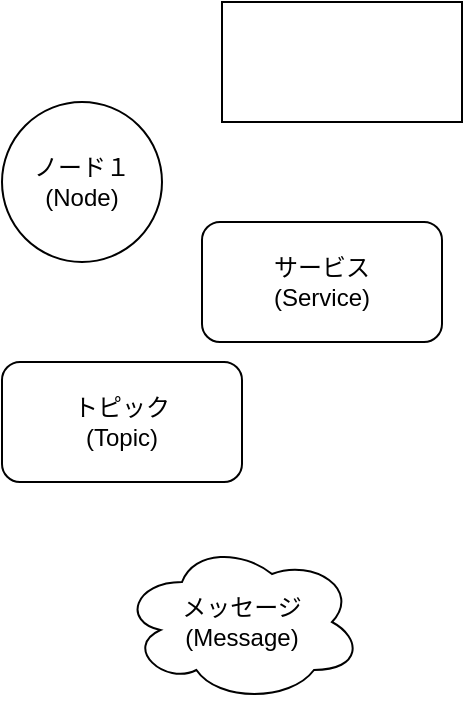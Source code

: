 <mxfile version="15.8.7" type="device"><diagram id="EQ9jesMlLsl9kobCgVNS" name="ページ1"><mxGraphModel dx="358" dy="431" grid="1" gridSize="10" guides="1" tooltips="1" connect="1" arrows="1" fold="1" page="1" pageScale="1" pageWidth="827" pageHeight="1169" math="0" shadow="0"><root><mxCell id="0"/><mxCell id="1" parent="0"/><mxCell id="3NtJCBpJ1m6v1FZDDjzj-1" value="ノード１&lt;br&gt;(Node)" style="ellipse;whiteSpace=wrap;html=1;aspect=fixed;" vertex="1" parent="1"><mxGeometry x="80" y="80" width="80" height="80" as="geometry"/></mxCell><mxCell id="3NtJCBpJ1m6v1FZDDjzj-2" value="トピック&lt;br&gt;(Topic)" style="rounded=1;whiteSpace=wrap;html=1;" vertex="1" parent="1"><mxGeometry x="80" y="210" width="120" height="60" as="geometry"/></mxCell><mxCell id="3NtJCBpJ1m6v1FZDDjzj-3" value="サービス&lt;br&gt;(Service)" style="rounded=1;whiteSpace=wrap;html=1;" vertex="1" parent="1"><mxGeometry x="180" y="140" width="120" height="60" as="geometry"/></mxCell><mxCell id="3NtJCBpJ1m6v1FZDDjzj-5" value="メッセージ&lt;br&gt;(Message)" style="ellipse;shape=cloud;whiteSpace=wrap;html=1;" vertex="1" parent="1"><mxGeometry x="140" y="300" width="120" height="80" as="geometry"/></mxCell><mxCell id="3NtJCBpJ1m6v1FZDDjzj-6" value="" style="rounded=0;whiteSpace=wrap;html=1;" vertex="1" parent="1"><mxGeometry x="190" y="30" width="120" height="60" as="geometry"/></mxCell></root></mxGraphModel></diagram></mxfile>